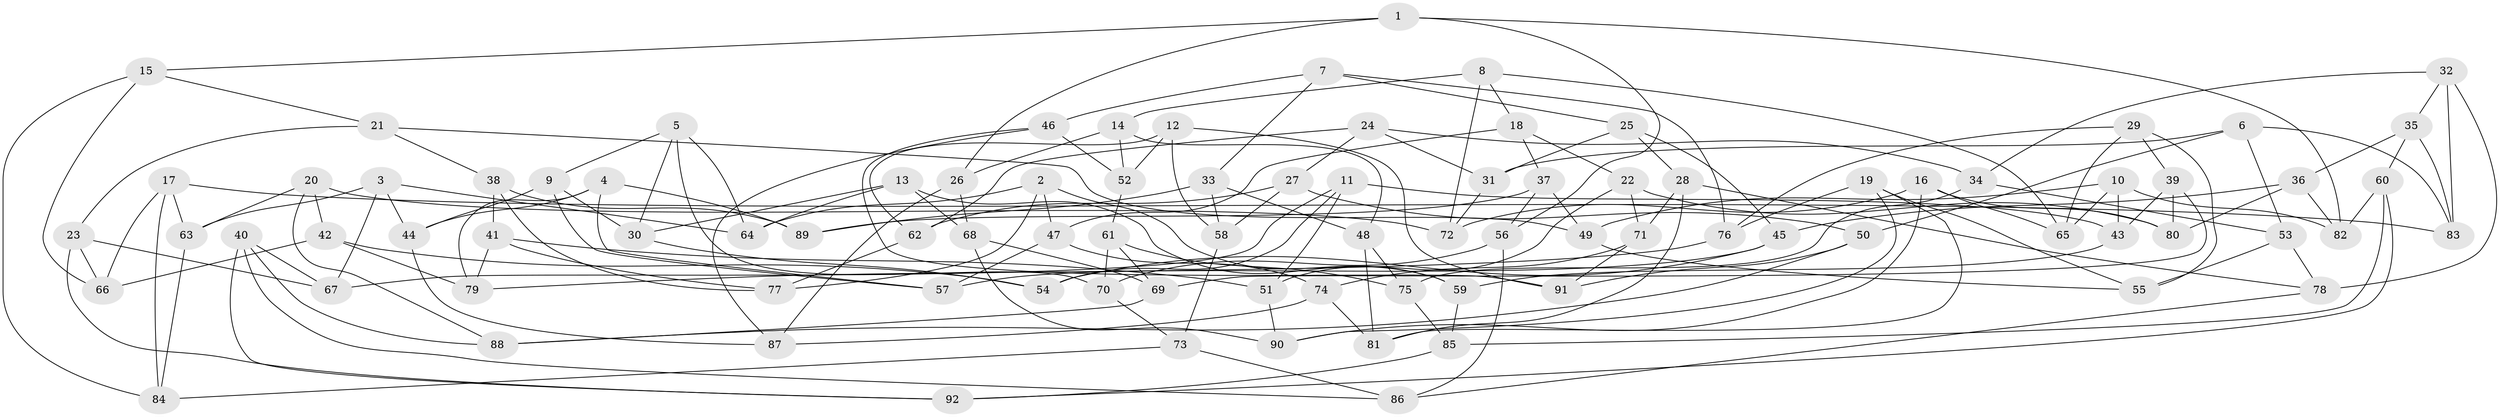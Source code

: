 // Generated by graph-tools (version 1.1) at 2025/11/02/27/25 16:11:42]
// undirected, 92 vertices, 184 edges
graph export_dot {
graph [start="1"]
  node [color=gray90,style=filled];
  1;
  2;
  3;
  4;
  5;
  6;
  7;
  8;
  9;
  10;
  11;
  12;
  13;
  14;
  15;
  16;
  17;
  18;
  19;
  20;
  21;
  22;
  23;
  24;
  25;
  26;
  27;
  28;
  29;
  30;
  31;
  32;
  33;
  34;
  35;
  36;
  37;
  38;
  39;
  40;
  41;
  42;
  43;
  44;
  45;
  46;
  47;
  48;
  49;
  50;
  51;
  52;
  53;
  54;
  55;
  56;
  57;
  58;
  59;
  60;
  61;
  62;
  63;
  64;
  65;
  66;
  67;
  68;
  69;
  70;
  71;
  72;
  73;
  74;
  75;
  76;
  77;
  78;
  79;
  80;
  81;
  82;
  83;
  84;
  85;
  86;
  87;
  88;
  89;
  90;
  91;
  92;
  1 -- 15;
  1 -- 82;
  1 -- 56;
  1 -- 26;
  2 -- 64;
  2 -- 77;
  2 -- 59;
  2 -- 47;
  3 -- 63;
  3 -- 64;
  3 -- 44;
  3 -- 67;
  4 -- 89;
  4 -- 57;
  4 -- 44;
  4 -- 79;
  5 -- 64;
  5 -- 30;
  5 -- 70;
  5 -- 9;
  6 -- 53;
  6 -- 50;
  6 -- 83;
  6 -- 31;
  7 -- 46;
  7 -- 33;
  7 -- 25;
  7 -- 76;
  8 -- 72;
  8 -- 14;
  8 -- 65;
  8 -- 18;
  9 -- 30;
  9 -- 44;
  9 -- 57;
  10 -- 43;
  10 -- 82;
  10 -- 49;
  10 -- 65;
  11 -- 54;
  11 -- 51;
  11 -- 67;
  11 -- 43;
  12 -- 52;
  12 -- 58;
  12 -- 62;
  12 -- 91;
  13 -- 30;
  13 -- 68;
  13 -- 59;
  13 -- 64;
  14 -- 48;
  14 -- 52;
  14 -- 26;
  15 -- 66;
  15 -- 84;
  15 -- 21;
  16 -- 90;
  16 -- 72;
  16 -- 80;
  16 -- 65;
  17 -- 66;
  17 -- 83;
  17 -- 63;
  17 -- 84;
  18 -- 22;
  18 -- 37;
  18 -- 47;
  19 -- 55;
  19 -- 76;
  19 -- 81;
  19 -- 90;
  20 -- 42;
  20 -- 72;
  20 -- 88;
  20 -- 63;
  21 -- 23;
  21 -- 49;
  21 -- 38;
  22 -- 51;
  22 -- 80;
  22 -- 71;
  23 -- 67;
  23 -- 66;
  23 -- 92;
  24 -- 27;
  24 -- 62;
  24 -- 31;
  24 -- 34;
  25 -- 45;
  25 -- 28;
  25 -- 31;
  26 -- 68;
  26 -- 87;
  27 -- 50;
  27 -- 58;
  27 -- 62;
  28 -- 78;
  28 -- 71;
  28 -- 81;
  29 -- 65;
  29 -- 76;
  29 -- 39;
  29 -- 55;
  30 -- 54;
  31 -- 72;
  32 -- 78;
  32 -- 35;
  32 -- 83;
  32 -- 34;
  33 -- 89;
  33 -- 58;
  33 -- 48;
  34 -- 53;
  34 -- 75;
  35 -- 36;
  35 -- 83;
  35 -- 60;
  36 -- 80;
  36 -- 82;
  36 -- 45;
  37 -- 89;
  37 -- 49;
  37 -- 56;
  38 -- 89;
  38 -- 77;
  38 -- 41;
  39 -- 69;
  39 -- 43;
  39 -- 80;
  40 -- 67;
  40 -- 88;
  40 -- 86;
  40 -- 92;
  41 -- 77;
  41 -- 79;
  41 -- 51;
  42 -- 66;
  42 -- 54;
  42 -- 79;
  43 -- 59;
  44 -- 87;
  45 -- 54;
  45 -- 57;
  46 -- 87;
  46 -- 91;
  46 -- 52;
  47 -- 74;
  47 -- 57;
  48 -- 75;
  48 -- 81;
  49 -- 55;
  50 -- 91;
  50 -- 88;
  51 -- 90;
  52 -- 61;
  53 -- 78;
  53 -- 55;
  56 -- 70;
  56 -- 86;
  58 -- 73;
  59 -- 85;
  60 -- 82;
  60 -- 92;
  60 -- 85;
  61 -- 75;
  61 -- 69;
  61 -- 70;
  62 -- 77;
  63 -- 84;
  68 -- 69;
  68 -- 90;
  69 -- 88;
  70 -- 73;
  71 -- 91;
  71 -- 74;
  73 -- 84;
  73 -- 86;
  74 -- 81;
  74 -- 87;
  75 -- 85;
  76 -- 79;
  78 -- 86;
  85 -- 92;
}
